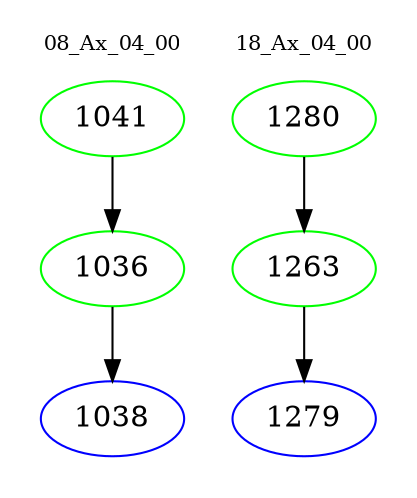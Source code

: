 digraph{
subgraph cluster_0 {
color = white
label = "08_Ax_04_00";
fontsize=10;
T0_1041 [label="1041", color="green"]
T0_1041 -> T0_1036 [color="black"]
T0_1036 [label="1036", color="green"]
T0_1036 -> T0_1038 [color="black"]
T0_1038 [label="1038", color="blue"]
}
subgraph cluster_1 {
color = white
label = "18_Ax_04_00";
fontsize=10;
T1_1280 [label="1280", color="green"]
T1_1280 -> T1_1263 [color="black"]
T1_1263 [label="1263", color="green"]
T1_1263 -> T1_1279 [color="black"]
T1_1279 [label="1279", color="blue"]
}
}
